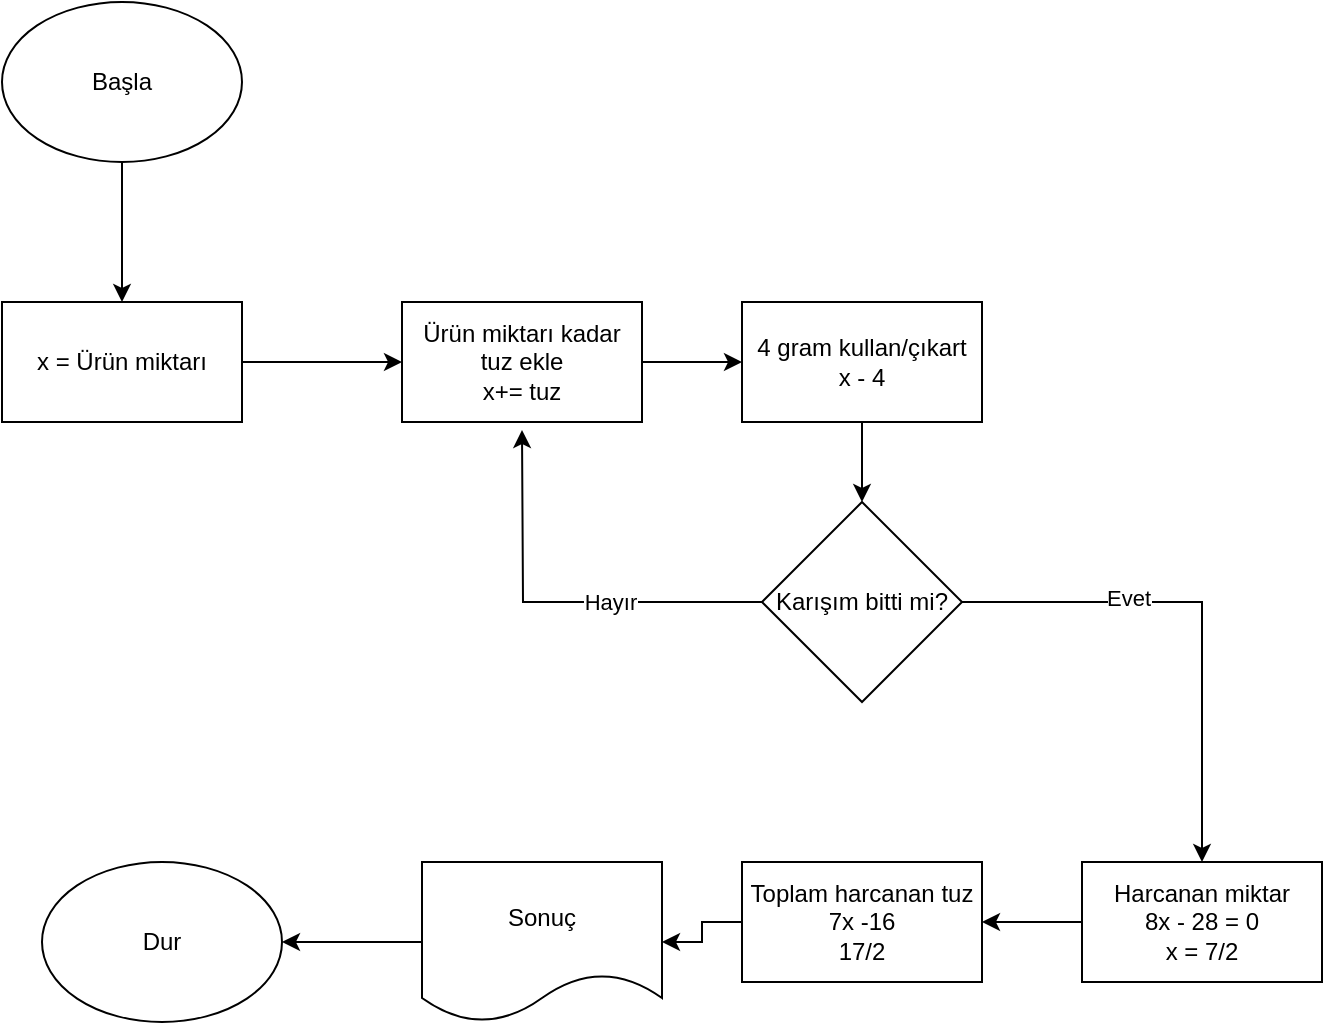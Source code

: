<mxfile version="15.0.3" type="device"><diagram id="QlHk6NcabFm0nv-j_tWV" name="Page-1"><mxGraphModel dx="1718" dy="637" grid="1" gridSize="10" guides="1" tooltips="1" connect="1" arrows="1" fold="1" page="1" pageScale="1" pageWidth="850" pageHeight="1100" math="0" shadow="0"><root><mxCell id="0"/><mxCell id="1" parent="0"/><mxCell id="hRHXbetSydN_C4NR1DLw-2" style="edgeStyle=orthogonalEdgeStyle;rounded=0;orthogonalLoop=1;jettySize=auto;html=1;" edge="1" parent="1" source="hRHXbetSydN_C4NR1DLw-1"><mxGeometry relative="1" as="geometry"><mxPoint x="220" y="190" as="targetPoint"/></mxGeometry></mxCell><mxCell id="hRHXbetSydN_C4NR1DLw-1" value="Başla" style="ellipse;whiteSpace=wrap;html=1;" vertex="1" parent="1"><mxGeometry x="160" y="40" width="120" height="80" as="geometry"/></mxCell><mxCell id="hRHXbetSydN_C4NR1DLw-47" style="edgeStyle=orthogonalEdgeStyle;rounded=0;orthogonalLoop=1;jettySize=auto;html=1;entryX=0;entryY=0.5;entryDx=0;entryDy=0;" edge="1" parent="1" source="hRHXbetSydN_C4NR1DLw-4" target="hRHXbetSydN_C4NR1DLw-7"><mxGeometry relative="1" as="geometry"/></mxCell><mxCell id="hRHXbetSydN_C4NR1DLw-4" value="&lt;div&gt;x = Ürün miktarı&lt;br&gt;&lt;/div&gt;" style="rounded=0;whiteSpace=wrap;html=1;" vertex="1" parent="1"><mxGeometry x="160" y="190" width="120" height="60" as="geometry"/></mxCell><mxCell id="hRHXbetSydN_C4NR1DLw-5" value="Dur" style="ellipse;whiteSpace=wrap;html=1;" vertex="1" parent="1"><mxGeometry x="180" y="470" width="120" height="80" as="geometry"/></mxCell><mxCell id="hRHXbetSydN_C4NR1DLw-49" style="edgeStyle=orthogonalEdgeStyle;rounded=0;orthogonalLoop=1;jettySize=auto;html=1;" edge="1" parent="1" source="hRHXbetSydN_C4NR1DLw-7" target="hRHXbetSydN_C4NR1DLw-50"><mxGeometry relative="1" as="geometry"><mxPoint x="590" y="220.0" as="targetPoint"/></mxGeometry></mxCell><mxCell id="hRHXbetSydN_C4NR1DLw-7" value="&lt;div&gt;Ürün miktarı kadar tuz ekle&lt;/div&gt;&lt;div&gt;x+= tuz&lt;br&gt;&lt;/div&gt;" style="rounded=0;whiteSpace=wrap;html=1;" vertex="1" parent="1"><mxGeometry x="360" y="190.0" width="120" height="60" as="geometry"/></mxCell><mxCell id="hRHXbetSydN_C4NR1DLw-27" style="edgeStyle=orthogonalEdgeStyle;rounded=0;orthogonalLoop=1;jettySize=auto;html=1;" edge="1" parent="1" source="hRHXbetSydN_C4NR1DLw-24" target="hRHXbetSydN_C4NR1DLw-5"><mxGeometry relative="1" as="geometry"/></mxCell><mxCell id="hRHXbetSydN_C4NR1DLw-24" value="Sonuç" style="shape=document;whiteSpace=wrap;html=1;boundedLbl=1;" vertex="1" parent="1"><mxGeometry x="370" y="470" width="120" height="80" as="geometry"/></mxCell><mxCell id="hRHXbetSydN_C4NR1DLw-51" style="edgeStyle=orthogonalEdgeStyle;rounded=0;orthogonalLoop=1;jettySize=auto;html=1;" edge="1" parent="1" source="hRHXbetSydN_C4NR1DLw-50"><mxGeometry relative="1" as="geometry"><mxPoint x="590" y="290.0" as="targetPoint"/></mxGeometry></mxCell><mxCell id="hRHXbetSydN_C4NR1DLw-50" value="&lt;div&gt;4 gram kullan/çıkart&lt;/div&gt;&lt;div&gt;x - 4&lt;br&gt;&lt;/div&gt;" style="rounded=0;whiteSpace=wrap;html=1;" vertex="1" parent="1"><mxGeometry x="530" y="190.0" width="120" height="60" as="geometry"/></mxCell><mxCell id="hRHXbetSydN_C4NR1DLw-53" style="edgeStyle=orthogonalEdgeStyle;rounded=0;orthogonalLoop=1;jettySize=auto;html=1;startArrow=none;" edge="1" parent="1" source="hRHXbetSydN_C4NR1DLw-54" target="hRHXbetSydN_C4NR1DLw-59"><mxGeometry relative="1" as="geometry"><mxPoint x="590" y="350.0" as="sourcePoint"/></mxGeometry></mxCell><mxCell id="hRHXbetSydN_C4NR1DLw-58" value="Evet" style="edgeLabel;html=1;align=center;verticalAlign=middle;resizable=0;points=[];" vertex="1" connectable="0" parent="hRHXbetSydN_C4NR1DLw-53"><mxGeometry x="-0.341" y="2" relative="1" as="geometry"><mxPoint as="offset"/></mxGeometry></mxCell><mxCell id="hRHXbetSydN_C4NR1DLw-56" style="edgeStyle=orthogonalEdgeStyle;rounded=0;orthogonalLoop=1;jettySize=auto;html=1;" edge="1" parent="1" source="hRHXbetSydN_C4NR1DLw-54"><mxGeometry relative="1" as="geometry"><mxPoint x="420" y="254" as="targetPoint"/></mxGeometry></mxCell><mxCell id="hRHXbetSydN_C4NR1DLw-57" value="Hayır" style="edgeLabel;html=1;align=center;verticalAlign=middle;resizable=0;points=[];" vertex="1" connectable="0" parent="hRHXbetSydN_C4NR1DLw-56"><mxGeometry x="-0.259" relative="1" as="geometry"><mxPoint as="offset"/></mxGeometry></mxCell><mxCell id="hRHXbetSydN_C4NR1DLw-54" value="Karışım bitti mi?" style="rhombus;whiteSpace=wrap;html=1;" vertex="1" parent="1"><mxGeometry x="540" y="290" width="100" height="100" as="geometry"/></mxCell><mxCell id="hRHXbetSydN_C4NR1DLw-61" style="edgeStyle=orthogonalEdgeStyle;rounded=0;orthogonalLoop=1;jettySize=auto;html=1;entryX=1;entryY=0.5;entryDx=0;entryDy=0;" edge="1" parent="1" source="hRHXbetSydN_C4NR1DLw-59" target="hRHXbetSydN_C4NR1DLw-60"><mxGeometry relative="1" as="geometry"/></mxCell><mxCell id="hRHXbetSydN_C4NR1DLw-59" value="&lt;div&gt;Harcanan miktar&lt;/div&gt;&lt;div&gt;8x - 28 = 0&lt;/div&gt;&lt;div&gt;x = 7/2&lt;br&gt;&lt;/div&gt;" style="rounded=0;whiteSpace=wrap;html=1;" vertex="1" parent="1"><mxGeometry x="700" y="470" width="120" height="60" as="geometry"/></mxCell><mxCell id="hRHXbetSydN_C4NR1DLw-62" style="edgeStyle=orthogonalEdgeStyle;rounded=0;orthogonalLoop=1;jettySize=auto;html=1;" edge="1" parent="1" source="hRHXbetSydN_C4NR1DLw-60" target="hRHXbetSydN_C4NR1DLw-24"><mxGeometry relative="1" as="geometry"/></mxCell><mxCell id="hRHXbetSydN_C4NR1DLw-60" value="&lt;div&gt;Toplam harcanan tuz&lt;/div&gt;&lt;div&gt;7x -16&lt;/div&gt;&lt;div&gt;17/2&lt;br&gt;&lt;/div&gt;" style="rounded=0;whiteSpace=wrap;html=1;" vertex="1" parent="1"><mxGeometry x="530" y="470" width="120" height="60" as="geometry"/></mxCell></root></mxGraphModel></diagram></mxfile>